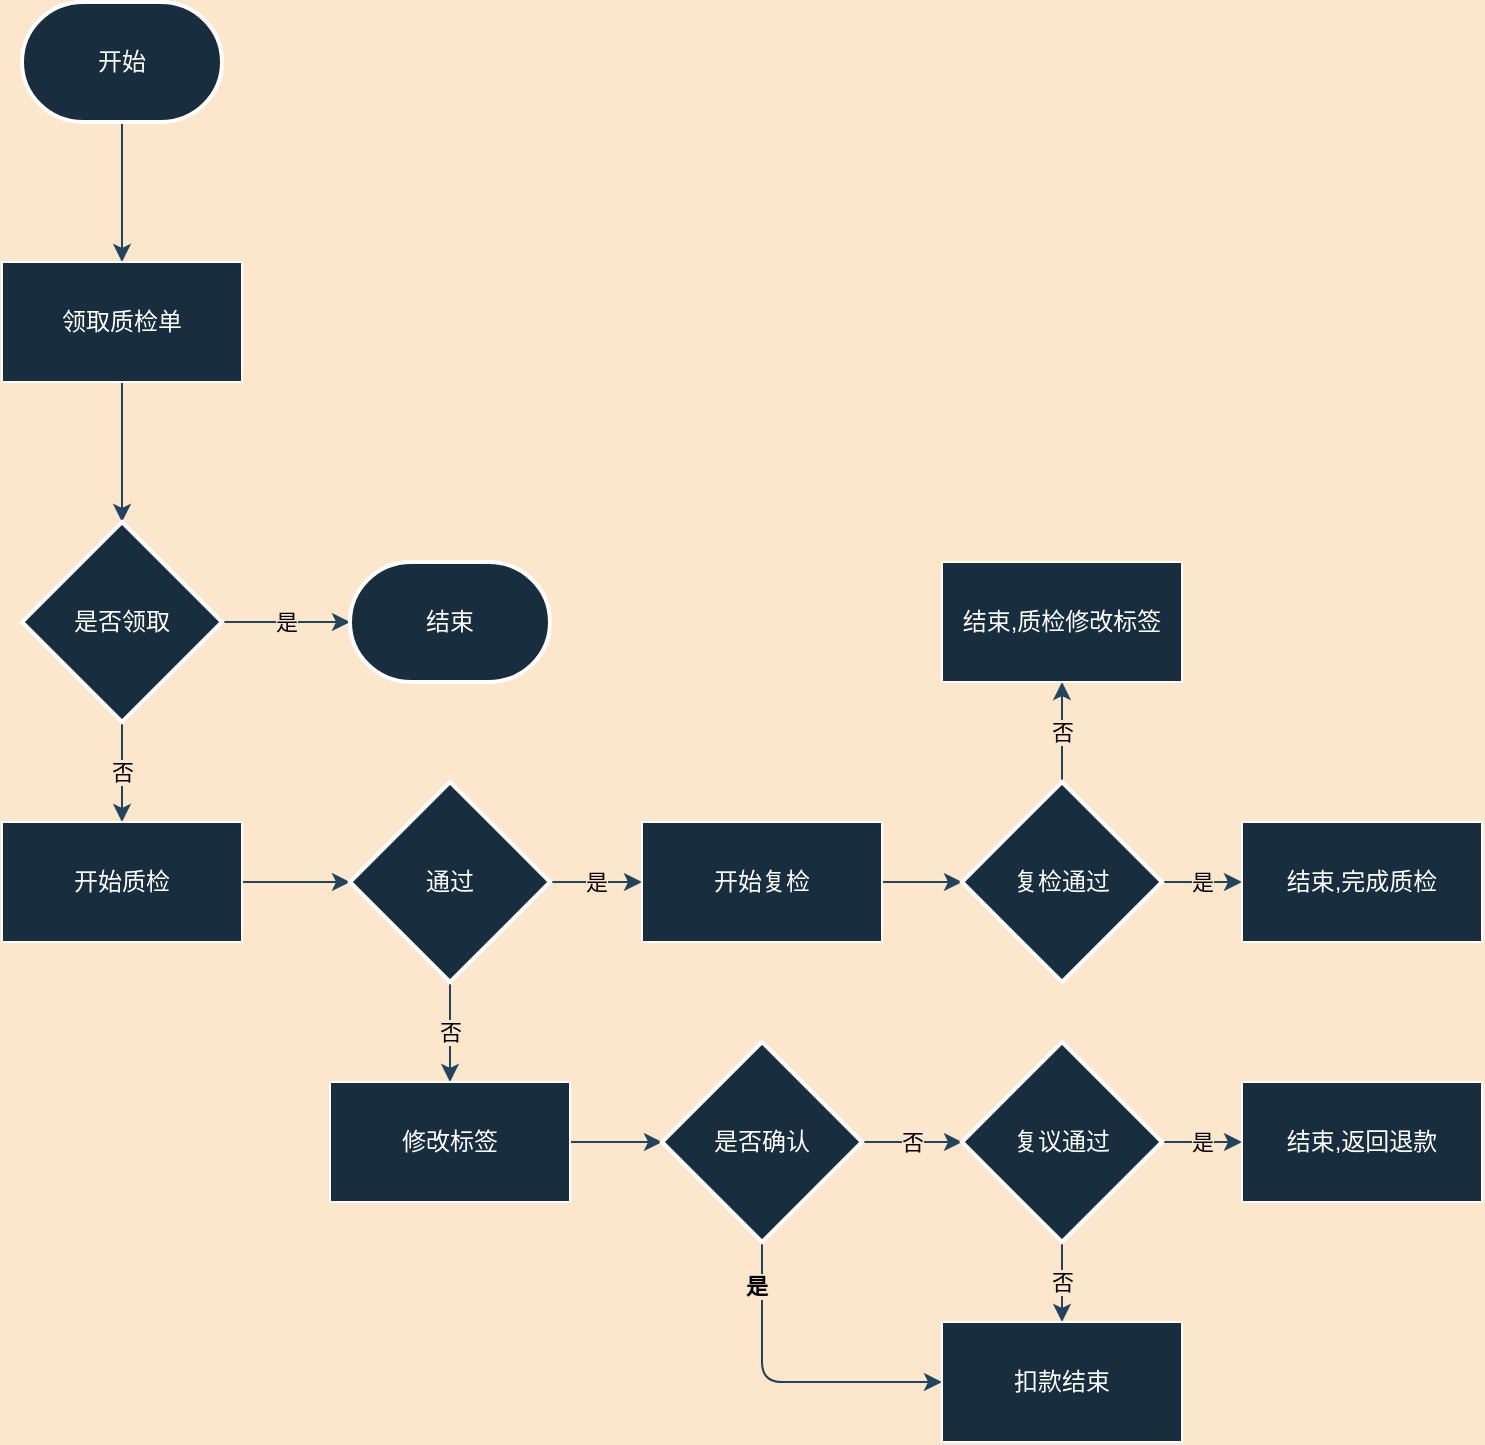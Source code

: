 <mxfile version="17.1.5" type="github">
  <diagram id="nNnDvNXIN6dUj9keKaT8" name="Page-1">
    <mxGraphModel dx="1422" dy="698" grid="1" gridSize="10" guides="1" tooltips="1" connect="1" arrows="1" fold="1" page="1" pageScale="1" pageWidth="827" pageHeight="1169" background="#FCE7CD" math="0" shadow="0">
      <root>
        <mxCell id="0" />
        <mxCell id="1" parent="0" />
        <mxCell id="mTTqI1Kj2CIqjoFTkaEe-4" style="edgeStyle=orthogonalEdgeStyle;rounded=0;orthogonalLoop=1;jettySize=auto;html=1;exitX=0.5;exitY=1;exitDx=0;exitDy=0;exitPerimeter=0;labelBackgroundColor=#FCE7CD;strokeColor=#23445D;" edge="1" parent="1" source="mTTqI1Kj2CIqjoFTkaEe-1" target="mTTqI1Kj2CIqjoFTkaEe-2">
          <mxGeometry relative="1" as="geometry" />
        </mxCell>
        <mxCell id="mTTqI1Kj2CIqjoFTkaEe-1" value="开始" style="strokeWidth=2;html=1;shape=mxgraph.flowchart.terminator;whiteSpace=wrap;rounded=0;fillColor=#182E3E;strokeColor=#FFFFFF;fontColor=#FFFFFF;" vertex="1" parent="1">
          <mxGeometry x="150" y="280" width="100" height="60" as="geometry" />
        </mxCell>
        <mxCell id="mTTqI1Kj2CIqjoFTkaEe-5" style="edgeStyle=orthogonalEdgeStyle;rounded=0;orthogonalLoop=1;jettySize=auto;html=1;exitX=0.5;exitY=1;exitDx=0;exitDy=0;labelBackgroundColor=#FCE7CD;strokeColor=#23445D;" edge="1" parent="1" source="mTTqI1Kj2CIqjoFTkaEe-2">
          <mxGeometry relative="1" as="geometry">
            <mxPoint x="200" y="540" as="targetPoint" />
          </mxGeometry>
        </mxCell>
        <mxCell id="mTTqI1Kj2CIqjoFTkaEe-2" value="领取质检单" style="rounded=0;whiteSpace=wrap;html=1;fillColor=#182E3E;strokeColor=#FFFFFF;fontColor=#FFFFFF;" vertex="1" parent="1">
          <mxGeometry x="140" y="410" width="120" height="60" as="geometry" />
        </mxCell>
        <mxCell id="mTTqI1Kj2CIqjoFTkaEe-9" value="是" style="edgeStyle=orthogonalEdgeStyle;rounded=0;orthogonalLoop=1;jettySize=auto;html=1;entryX=0;entryY=0.5;entryDx=0;entryDy=0;entryPerimeter=0;labelBackgroundColor=#FCE7CD;strokeColor=#23445D;" edge="1" parent="1" source="mTTqI1Kj2CIqjoFTkaEe-7" target="mTTqI1Kj2CIqjoFTkaEe-8">
          <mxGeometry relative="1" as="geometry" />
        </mxCell>
        <mxCell id="mTTqI1Kj2CIqjoFTkaEe-12" value="否" style="edgeStyle=orthogonalEdgeStyle;rounded=0;orthogonalLoop=1;jettySize=auto;html=1;exitX=0.5;exitY=1;exitDx=0;exitDy=0;exitPerimeter=0;labelBackgroundColor=#FCE7CD;strokeColor=#23445D;" edge="1" parent="1" source="mTTqI1Kj2CIqjoFTkaEe-7" target="mTTqI1Kj2CIqjoFTkaEe-10">
          <mxGeometry relative="1" as="geometry" />
        </mxCell>
        <mxCell id="mTTqI1Kj2CIqjoFTkaEe-7" value="是否领取" style="strokeWidth=2;html=1;shape=mxgraph.flowchart.decision;whiteSpace=wrap;rounded=0;fillColor=#182E3E;strokeColor=#FFFFFF;fontColor=#FFFFFF;" vertex="1" parent="1">
          <mxGeometry x="150" y="540" width="100" height="100" as="geometry" />
        </mxCell>
        <mxCell id="mTTqI1Kj2CIqjoFTkaEe-8" value="结束" style="strokeWidth=2;html=1;shape=mxgraph.flowchart.terminator;whiteSpace=wrap;rounded=0;fillColor=#182E3E;strokeColor=#FFFFFF;fontColor=#FFFFFF;" vertex="1" parent="1">
          <mxGeometry x="314" y="560" width="100" height="60" as="geometry" />
        </mxCell>
        <mxCell id="mTTqI1Kj2CIqjoFTkaEe-14" style="edgeStyle=orthogonalEdgeStyle;rounded=0;orthogonalLoop=1;jettySize=auto;html=1;exitX=1;exitY=0.5;exitDx=0;exitDy=0;labelBackgroundColor=#FCE7CD;strokeColor=#23445D;" edge="1" parent="1" source="mTTqI1Kj2CIqjoFTkaEe-10" target="mTTqI1Kj2CIqjoFTkaEe-13">
          <mxGeometry relative="1" as="geometry" />
        </mxCell>
        <mxCell id="mTTqI1Kj2CIqjoFTkaEe-10" value="开始质检" style="rounded=0;whiteSpace=wrap;html=1;fillColor=#182E3E;strokeColor=#FFFFFF;fontColor=#FFFFFF;" vertex="1" parent="1">
          <mxGeometry x="140" y="690" width="120" height="60" as="geometry" />
        </mxCell>
        <mxCell id="mTTqI1Kj2CIqjoFTkaEe-17" value="是" style="edgeStyle=orthogonalEdgeStyle;rounded=0;orthogonalLoop=1;jettySize=auto;html=1;exitX=1;exitY=0.5;exitDx=0;exitDy=0;exitPerimeter=0;labelBackgroundColor=#FCE7CD;strokeColor=#23445D;" edge="1" parent="1" source="mTTqI1Kj2CIqjoFTkaEe-13" target="mTTqI1Kj2CIqjoFTkaEe-16">
          <mxGeometry relative="1" as="geometry" />
        </mxCell>
        <mxCell id="mTTqI1Kj2CIqjoFTkaEe-20" value="否" style="edgeStyle=orthogonalEdgeStyle;rounded=0;orthogonalLoop=1;jettySize=auto;html=1;exitX=0.5;exitY=1;exitDx=0;exitDy=0;exitPerimeter=0;entryX=0.5;entryY=0;entryDx=0;entryDy=0;labelBackgroundColor=#FCE7CD;strokeColor=#23445D;" edge="1" parent="1" source="mTTqI1Kj2CIqjoFTkaEe-13" target="mTTqI1Kj2CIqjoFTkaEe-15">
          <mxGeometry relative="1" as="geometry" />
        </mxCell>
        <mxCell id="mTTqI1Kj2CIqjoFTkaEe-13" value="通过" style="strokeWidth=2;html=1;shape=mxgraph.flowchart.decision;whiteSpace=wrap;rounded=0;fillColor=#182E3E;strokeColor=#FFFFFF;fontColor=#FFFFFF;" vertex="1" parent="1">
          <mxGeometry x="314" y="670" width="100" height="100" as="geometry" />
        </mxCell>
        <mxCell id="mTTqI1Kj2CIqjoFTkaEe-22" style="edgeStyle=orthogonalEdgeStyle;rounded=0;orthogonalLoop=1;jettySize=auto;html=1;exitX=1;exitY=0.5;exitDx=0;exitDy=0;labelBackgroundColor=#FCE7CD;strokeColor=#23445D;" edge="1" parent="1" source="mTTqI1Kj2CIqjoFTkaEe-15" target="mTTqI1Kj2CIqjoFTkaEe-21">
          <mxGeometry relative="1" as="geometry" />
        </mxCell>
        <mxCell id="mTTqI1Kj2CIqjoFTkaEe-15" value="修改标签" style="rounded=0;whiteSpace=wrap;html=1;fillColor=#182E3E;strokeColor=#FFFFFF;fontColor=#FFFFFF;" vertex="1" parent="1">
          <mxGeometry x="304" y="820" width="120" height="60" as="geometry" />
        </mxCell>
        <mxCell id="mTTqI1Kj2CIqjoFTkaEe-36" style="edgeStyle=orthogonalEdgeStyle;curved=0;rounded=1;sketch=0;orthogonalLoop=1;jettySize=auto;html=1;exitX=1;exitY=0.5;exitDx=0;exitDy=0;entryX=0;entryY=0.5;entryDx=0;entryDy=0;entryPerimeter=0;labelBackgroundColor=#FCE7CD;strokeColor=#23445D;" edge="1" parent="1" source="mTTqI1Kj2CIqjoFTkaEe-16" target="mTTqI1Kj2CIqjoFTkaEe-31">
          <mxGeometry relative="1" as="geometry" />
        </mxCell>
        <mxCell id="mTTqI1Kj2CIqjoFTkaEe-16" value="开始复检" style="rounded=0;whiteSpace=wrap;html=1;fillColor=#182E3E;strokeColor=#FFFFFF;fontColor=#FFFFFF;" vertex="1" parent="1">
          <mxGeometry x="460" y="690" width="120" height="60" as="geometry" />
        </mxCell>
        <mxCell id="mTTqI1Kj2CIqjoFTkaEe-26" value="否" style="edgeStyle=orthogonalEdgeStyle;rounded=0;orthogonalLoop=1;jettySize=auto;html=1;exitX=1;exitY=0.5;exitDx=0;exitDy=0;exitPerimeter=0;entryX=0;entryY=0.5;entryDx=0;entryDy=0;entryPerimeter=0;labelBackgroundColor=#FCE7CD;strokeColor=#23445D;" edge="1" parent="1" source="mTTqI1Kj2CIqjoFTkaEe-21" target="mTTqI1Kj2CIqjoFTkaEe-24">
          <mxGeometry relative="1" as="geometry" />
        </mxCell>
        <mxCell id="mTTqI1Kj2CIqjoFTkaEe-34" style="edgeStyle=orthogonalEdgeStyle;curved=0;rounded=1;sketch=0;orthogonalLoop=1;jettySize=auto;html=1;exitX=0.5;exitY=1;exitDx=0;exitDy=0;exitPerimeter=0;entryX=0;entryY=0.5;entryDx=0;entryDy=0;labelBackgroundColor=#FCE7CD;strokeColor=#23445D;fontColor=#000000;" edge="1" parent="1" source="mTTqI1Kj2CIqjoFTkaEe-21" target="mTTqI1Kj2CIqjoFTkaEe-27">
          <mxGeometry relative="1" as="geometry" />
        </mxCell>
        <mxCell id="mTTqI1Kj2CIqjoFTkaEe-35" value="是" style="edgeLabel;html=1;align=center;verticalAlign=middle;resizable=0;points=[];labelBackgroundColor=#FCE7CD;fontColor=#000000;fontStyle=1" vertex="1" connectable="0" parent="mTTqI1Kj2CIqjoFTkaEe-34">
          <mxGeometry x="-0.725" y="-3" relative="1" as="geometry">
            <mxPoint as="offset" />
          </mxGeometry>
        </mxCell>
        <mxCell id="mTTqI1Kj2CIqjoFTkaEe-21" value="是否确认" style="strokeWidth=2;html=1;shape=mxgraph.flowchart.decision;whiteSpace=wrap;rounded=0;fillColor=#182E3E;strokeColor=#FFFFFF;fontColor=#FFFFFF;" vertex="1" parent="1">
          <mxGeometry x="470" y="800" width="100" height="100" as="geometry" />
        </mxCell>
        <mxCell id="mTTqI1Kj2CIqjoFTkaEe-28" value="否" style="edgeStyle=orthogonalEdgeStyle;rounded=0;orthogonalLoop=1;jettySize=auto;html=1;exitX=0.5;exitY=1;exitDx=0;exitDy=0;exitPerimeter=0;entryX=0.5;entryY=0;entryDx=0;entryDy=0;labelBackgroundColor=#FCE7CD;strokeColor=#23445D;" edge="1" parent="1" source="mTTqI1Kj2CIqjoFTkaEe-24" target="mTTqI1Kj2CIqjoFTkaEe-27">
          <mxGeometry relative="1" as="geometry" />
        </mxCell>
        <mxCell id="mTTqI1Kj2CIqjoFTkaEe-30" value="是" style="edgeStyle=orthogonalEdgeStyle;rounded=0;orthogonalLoop=1;jettySize=auto;html=1;exitX=1;exitY=0.5;exitDx=0;exitDy=0;exitPerimeter=0;labelBackgroundColor=#FCE7CD;strokeColor=#23445D;" edge="1" parent="1" source="mTTqI1Kj2CIqjoFTkaEe-24" target="mTTqI1Kj2CIqjoFTkaEe-29">
          <mxGeometry relative="1" as="geometry" />
        </mxCell>
        <mxCell id="mTTqI1Kj2CIqjoFTkaEe-24" value="复议通过" style="strokeWidth=2;html=1;shape=mxgraph.flowchart.decision;whiteSpace=wrap;rounded=0;fillColor=#182E3E;strokeColor=#FFFFFF;fontColor=#FFFFFF;" vertex="1" parent="1">
          <mxGeometry x="620" y="800" width="100" height="100" as="geometry" />
        </mxCell>
        <mxCell id="mTTqI1Kj2CIqjoFTkaEe-27" value="扣款结束" style="rounded=0;whiteSpace=wrap;html=1;fillColor=#182E3E;strokeColor=#FFFFFF;fontColor=#FFFFFF;" vertex="1" parent="1">
          <mxGeometry x="610" y="940" width="120" height="60" as="geometry" />
        </mxCell>
        <mxCell id="mTTqI1Kj2CIqjoFTkaEe-29" value="结束,返回退款" style="rounded=0;whiteSpace=wrap;html=1;fillColor=#182E3E;strokeColor=#FFFFFF;fontColor=#FFFFFF;" vertex="1" parent="1">
          <mxGeometry x="760" y="820" width="120" height="60" as="geometry" />
        </mxCell>
        <mxCell id="mTTqI1Kj2CIqjoFTkaEe-41" value="是" style="edgeStyle=orthogonalEdgeStyle;curved=0;rounded=1;sketch=0;orthogonalLoop=1;jettySize=auto;html=1;exitX=1;exitY=0.5;exitDx=0;exitDy=0;exitPerimeter=0;labelBackgroundColor=#FCE7CD;strokeColor=#23445D;" edge="1" parent="1" source="mTTqI1Kj2CIqjoFTkaEe-31" target="mTTqI1Kj2CIqjoFTkaEe-37">
          <mxGeometry relative="1" as="geometry" />
        </mxCell>
        <mxCell id="mTTqI1Kj2CIqjoFTkaEe-43" value="否" style="edgeStyle=orthogonalEdgeStyle;curved=0;rounded=1;sketch=0;orthogonalLoop=1;jettySize=auto;html=1;exitX=0.5;exitY=0;exitDx=0;exitDy=0;exitPerimeter=0;entryX=0.5;entryY=1;entryDx=0;entryDy=0;labelBackgroundColor=#FCE7CD;strokeColor=#23445D;" edge="1" parent="1" source="mTTqI1Kj2CIqjoFTkaEe-31" target="mTTqI1Kj2CIqjoFTkaEe-42">
          <mxGeometry relative="1" as="geometry" />
        </mxCell>
        <mxCell id="mTTqI1Kj2CIqjoFTkaEe-31" value="复检通过" style="strokeWidth=2;html=1;shape=mxgraph.flowchart.decision;whiteSpace=wrap;rounded=0;fillColor=#182E3E;strokeColor=#FFFFFF;fontColor=#FFFFFF;" vertex="1" parent="1">
          <mxGeometry x="620" y="670" width="100" height="100" as="geometry" />
        </mxCell>
        <mxCell id="mTTqI1Kj2CIqjoFTkaEe-37" value="结束,完成质检" style="rounded=0;whiteSpace=wrap;html=1;fillColor=#182E3E;strokeColor=#FFFFFF;fontColor=#FFFFFF;" vertex="1" parent="1">
          <mxGeometry x="760" y="690" width="120" height="60" as="geometry" />
        </mxCell>
        <mxCell id="mTTqI1Kj2CIqjoFTkaEe-42" value="结束,质检修改标签" style="rounded=0;whiteSpace=wrap;html=1;fillColor=#182E3E;strokeColor=#FFFFFF;fontColor=#FFFFFF;" vertex="1" parent="1">
          <mxGeometry x="610" y="560" width="120" height="60" as="geometry" />
        </mxCell>
      </root>
    </mxGraphModel>
  </diagram>
</mxfile>
